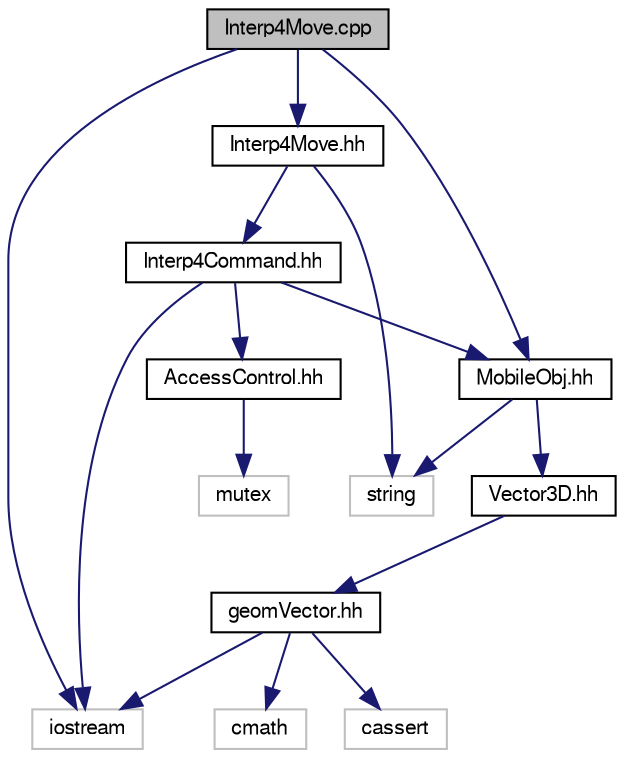digraph "Interp4Move.cpp"
{
  edge [fontname="FreeSans",fontsize="10",labelfontname="FreeSans",labelfontsize="10"];
  node [fontname="FreeSans",fontsize="10",shape=record];
  Node0 [label="Interp4Move.cpp",height=0.2,width=0.4,color="black", fillcolor="grey75", style="filled", fontcolor="black"];
  Node0 -> Node1 [color="midnightblue",fontsize="10",style="solid",fontname="FreeSans"];
  Node1 [label="iostream",height=0.2,width=0.4,color="grey75", fillcolor="white", style="filled"];
  Node0 -> Node2 [color="midnightblue",fontsize="10",style="solid",fontname="FreeSans"];
  Node2 [label="Interp4Move.hh",height=0.2,width=0.4,color="black", fillcolor="white", style="filled",URL="$Interp4Move_8hh.html",tooltip="Definicja klasy Interp4Move. "];
  Node2 -> Node3 [color="midnightblue",fontsize="10",style="solid",fontname="FreeSans"];
  Node3 [label="Interp4Command.hh",height=0.2,width=0.4,color="black", fillcolor="white", style="filled",URL="$Interp4Command_8hh.html",tooltip="Definicja klasy Interp4Command. "];
  Node3 -> Node1 [color="midnightblue",fontsize="10",style="solid",fontname="FreeSans"];
  Node3 -> Node4 [color="midnightblue",fontsize="10",style="solid",fontname="FreeSans"];
  Node4 [label="MobileObj.hh",height=0.2,width=0.4,color="black", fillcolor="white", style="filled",URL="$MobileObj_8hh.html",tooltip="Zawiera definicję klasy MobileObj. "];
  Node4 -> Node5 [color="midnightblue",fontsize="10",style="solid",fontname="FreeSans"];
  Node5 [label="string",height=0.2,width=0.4,color="grey75", fillcolor="white", style="filled"];
  Node4 -> Node6 [color="midnightblue",fontsize="10",style="solid",fontname="FreeSans"];
  Node6 [label="Vector3D.hh",height=0.2,width=0.4,color="black", fillcolor="white", style="filled",URL="$Vector3D_8hh.html",tooltip="Deklaracja instacji szablonu geom::Vector. "];
  Node6 -> Node7 [color="midnightblue",fontsize="10",style="solid",fontname="FreeSans"];
  Node7 [label="geomVector.hh",height=0.2,width=0.4,color="black", fillcolor="white", style="filled",URL="$geomVector_8hh.html",tooltip="Definicja szablonu wektora N-wymiarowego. "];
  Node7 -> Node1 [color="midnightblue",fontsize="10",style="solid",fontname="FreeSans"];
  Node7 -> Node8 [color="midnightblue",fontsize="10",style="solid",fontname="FreeSans"];
  Node8 [label="cmath",height=0.2,width=0.4,color="grey75", fillcolor="white", style="filled"];
  Node7 -> Node9 [color="midnightblue",fontsize="10",style="solid",fontname="FreeSans"];
  Node9 [label="cassert",height=0.2,width=0.4,color="grey75", fillcolor="white", style="filled"];
  Node3 -> Node10 [color="midnightblue",fontsize="10",style="solid",fontname="FreeSans"];
  Node10 [label="AccessControl.hh",height=0.2,width=0.4,color="black", fillcolor="white", style="filled",URL="$AccessControl_8hh.html",tooltip="Zawiera definicję klasy AccessControl. "];
  Node10 -> Node11 [color="midnightblue",fontsize="10",style="solid",fontname="FreeSans"];
  Node11 [label="mutex",height=0.2,width=0.4,color="grey75", fillcolor="white", style="filled"];
  Node2 -> Node5 [color="midnightblue",fontsize="10",style="solid",fontname="FreeSans"];
  Node0 -> Node4 [color="midnightblue",fontsize="10",style="solid",fontname="FreeSans"];
}
